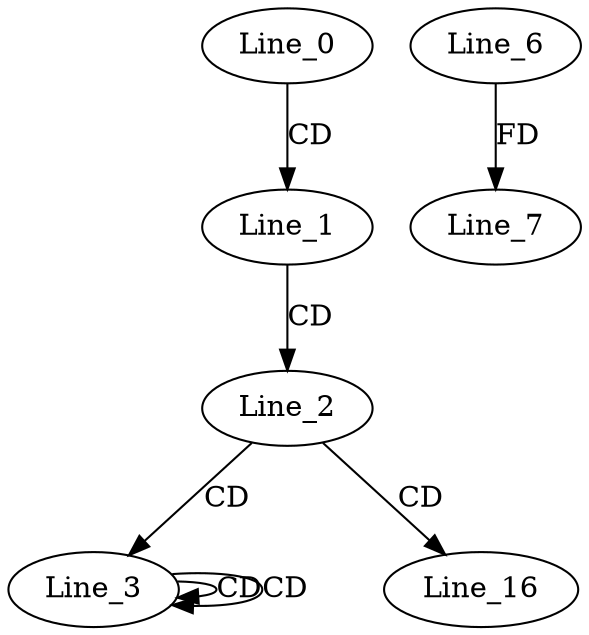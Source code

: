 digraph G {
  Line_0;
  Line_1;
  Line_2;
  Line_3;
  Line_3;
  Line_3;
  Line_6;
  Line_7;
  Line_16;
  Line_0 -> Line_1 [ label="CD" ];
  Line_1 -> Line_2 [ label="CD" ];
  Line_2 -> Line_3 [ label="CD" ];
  Line_3 -> Line_3 [ label="CD" ];
  Line_3 -> Line_3 [ label="CD" ];
  Line_6 -> Line_7 [ label="FD" ];
  Line_2 -> Line_16 [ label="CD" ];
}
